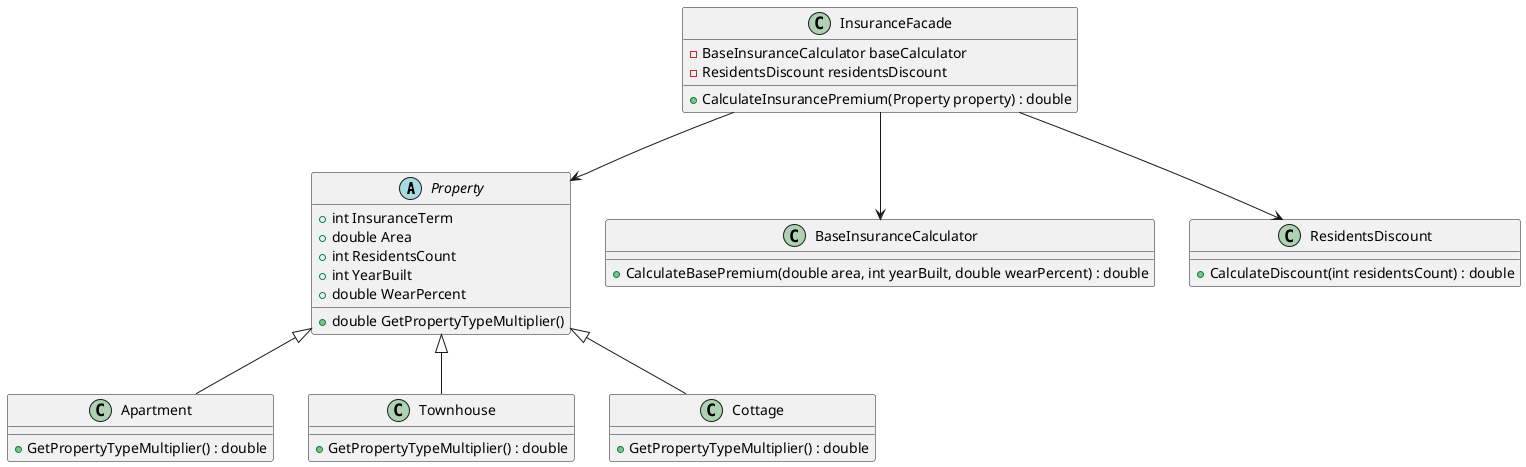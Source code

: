 @startuml
abstract class Property {
    + int InsuranceTerm
    + double Area
    + int ResidentsCount
    + int YearBuilt
    + double WearPercent
    + double GetPropertyTypeMultiplier()
}

class Apartment extends Property {
    + GetPropertyTypeMultiplier() : double
}

class Townhouse extends Property {
    + GetPropertyTypeMultiplier() : double
}

class Cottage extends Property {
    + GetPropertyTypeMultiplier() : double
}

class BaseInsuranceCalculator {
    + CalculateBasePremium(double area, int yearBuilt, double wearPercent) : double
}

class ResidentsDiscount {
    + CalculateDiscount(int residentsCount) : double
}

class InsuranceFacade {
    - BaseInsuranceCalculator baseCalculator
    - ResidentsDiscount residentsDiscount
    + CalculateInsurancePremium(Property property) : double
}

InsuranceFacade --> BaseInsuranceCalculator
InsuranceFacade --> ResidentsDiscount
InsuranceFacade --> Property
@enduml